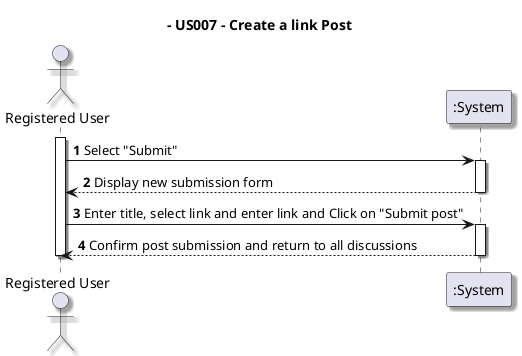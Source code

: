 @startuml System Sequence Diagram (SSD)
skinparam monochrome false
skinparam packageStyle rectangle
skinparam shadowing true

title  - US007 - Create a link Post

autonumber

actor "Registered User" as User
participant ":System" as System

activate User

User -> System : Select "Submit"
activate System

System --> User : Display new submission form
deactivate System

User -> System : Enter title, select link and enter link and Click on "Submit post"
activate System

System --> User : Confirm post submission and return to all discussions
deactivate System
deactivate User

@enduml